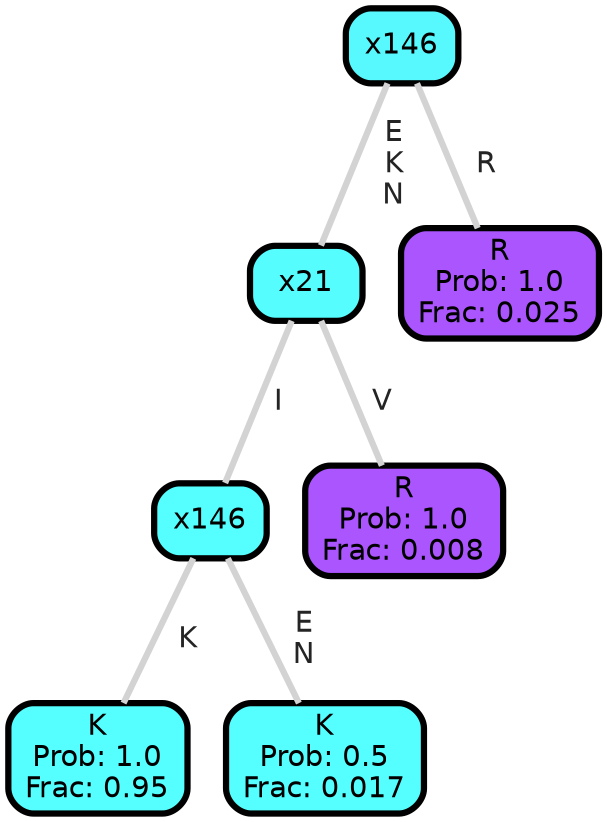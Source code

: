 graph Tree {
node [shape=box, style="filled, rounded",color="black",penwidth="3",fontcolor="black",                 fontname=helvetica] ;
graph [ranksep="0 equally", splines=straight,                 bgcolor=transparent, dpi=200] ;
edge [fontname=helvetica, fontweight=bold,fontcolor=grey14,color=lightgray] ;
0 [label="K
Prob: 1.0
Frac: 0.95", fillcolor="#55ffff"] ;
1 [label="x146", fillcolor="#55ffff"] ;
2 [label="K
Prob: 0.5
Frac: 0.017", fillcolor="#55ffff"] ;
3 [label="x21", fillcolor="#55fdff"] ;
4 [label="R
Prob: 1.0
Frac: 0.008", fillcolor="#ab55ff"] ;
5 [label="x146", fillcolor="#57f9ff"] ;
6 [label="R
Prob: 1.0
Frac: 0.025", fillcolor="#ab55ff"] ;
1 -- 0 [label=" K",penwidth=3] ;
1 -- 2 [label=" E\n N",penwidth=3] ;
3 -- 1 [label=" I",penwidth=3] ;
3 -- 4 [label=" V",penwidth=3] ;
5 -- 3 [label=" E\n K\n N",penwidth=3] ;
5 -- 6 [label=" R",penwidth=3] ;
{rank = same;}}